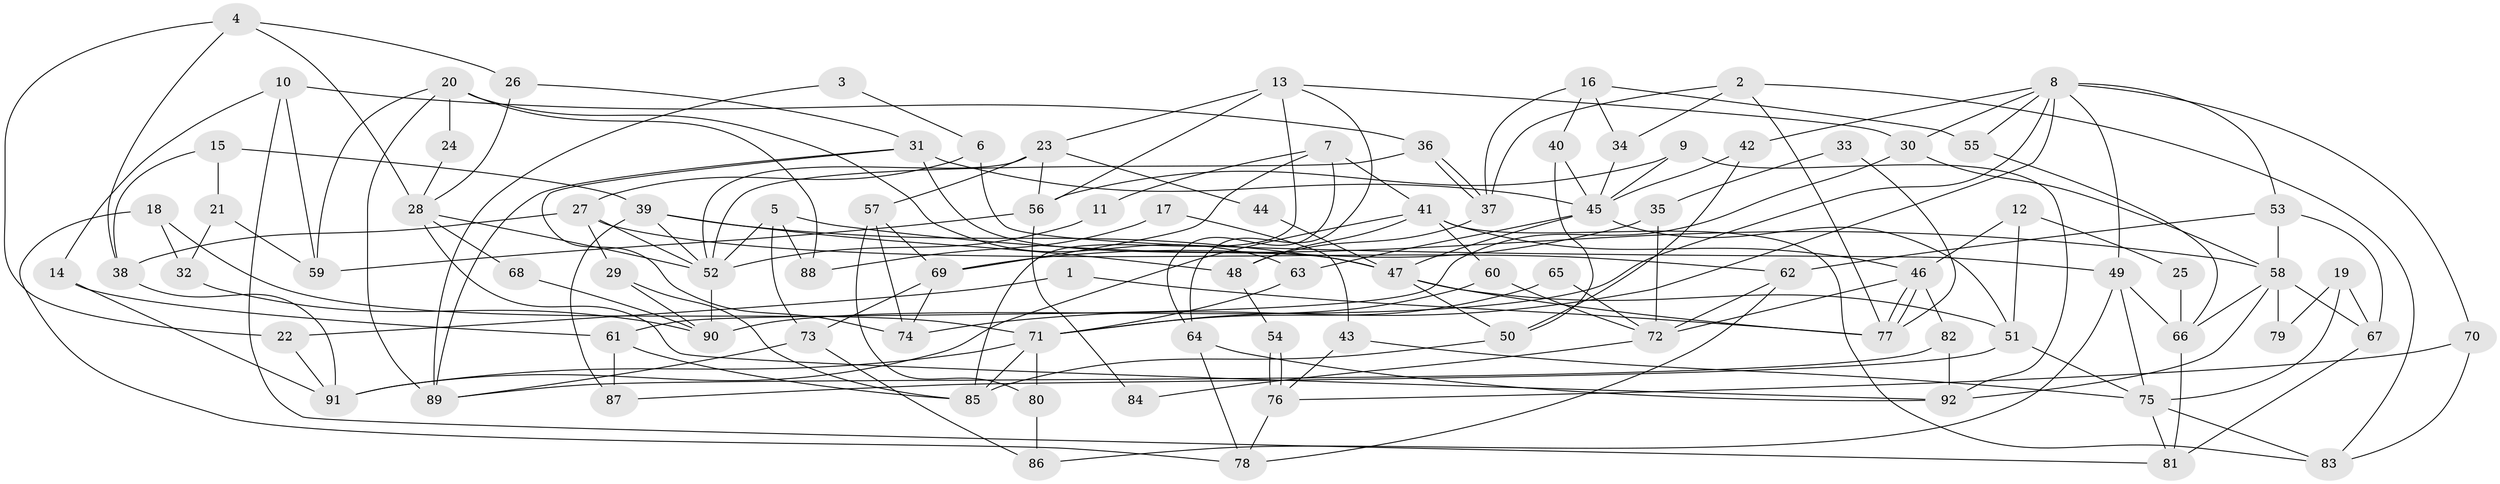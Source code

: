 // coarse degree distribution, {3: 0.1111111111111111, 6: 0.25925925925925924, 10: 0.18518518518518517, 13: 0.037037037037037035, 15: 0.037037037037037035, 9: 0.037037037037037035, 12: 0.037037037037037035, 8: 0.037037037037037035, 7: 0.07407407407407407, 5: 0.07407407407407407, 2: 0.1111111111111111}
// Generated by graph-tools (version 1.1) at 2025/18/03/04/25 18:18:36]
// undirected, 92 vertices, 184 edges
graph export_dot {
graph [start="1"]
  node [color=gray90,style=filled];
  1;
  2;
  3;
  4;
  5;
  6;
  7;
  8;
  9;
  10;
  11;
  12;
  13;
  14;
  15;
  16;
  17;
  18;
  19;
  20;
  21;
  22;
  23;
  24;
  25;
  26;
  27;
  28;
  29;
  30;
  31;
  32;
  33;
  34;
  35;
  36;
  37;
  38;
  39;
  40;
  41;
  42;
  43;
  44;
  45;
  46;
  47;
  48;
  49;
  50;
  51;
  52;
  53;
  54;
  55;
  56;
  57;
  58;
  59;
  60;
  61;
  62;
  63;
  64;
  65;
  66;
  67;
  68;
  69;
  70;
  71;
  72;
  73;
  74;
  75;
  76;
  77;
  78;
  79;
  80;
  81;
  82;
  83;
  84;
  85;
  86;
  87;
  88;
  89;
  90;
  91;
  92;
  1 -- 22;
  1 -- 77;
  2 -- 34;
  2 -- 77;
  2 -- 37;
  2 -- 83;
  3 -- 89;
  3 -- 6;
  4 -- 28;
  4 -- 38;
  4 -- 22;
  4 -- 26;
  5 -- 73;
  5 -- 52;
  5 -- 58;
  5 -- 88;
  6 -- 49;
  6 -- 27;
  7 -- 41;
  7 -- 69;
  7 -- 11;
  7 -- 64;
  8 -- 90;
  8 -- 30;
  8 -- 42;
  8 -- 49;
  8 -- 53;
  8 -- 55;
  8 -- 70;
  8 -- 74;
  9 -- 45;
  9 -- 92;
  9 -- 56;
  10 -- 81;
  10 -- 36;
  10 -- 14;
  10 -- 59;
  11 -- 52;
  12 -- 46;
  12 -- 51;
  12 -- 25;
  13 -- 56;
  13 -- 23;
  13 -- 30;
  13 -- 64;
  13 -- 85;
  14 -- 61;
  14 -- 91;
  15 -- 39;
  15 -- 21;
  15 -- 38;
  16 -- 37;
  16 -- 40;
  16 -- 34;
  16 -- 55;
  17 -- 43;
  17 -- 88;
  18 -- 78;
  18 -- 71;
  18 -- 32;
  19 -- 75;
  19 -- 67;
  19 -- 79;
  20 -- 63;
  20 -- 59;
  20 -- 24;
  20 -- 88;
  20 -- 89;
  21 -- 59;
  21 -- 32;
  22 -- 91;
  23 -- 57;
  23 -- 52;
  23 -- 44;
  23 -- 56;
  24 -- 28;
  25 -- 66;
  26 -- 28;
  26 -- 31;
  27 -- 38;
  27 -- 62;
  27 -- 29;
  27 -- 52;
  28 -- 92;
  28 -- 52;
  28 -- 68;
  29 -- 85;
  29 -- 90;
  30 -- 61;
  30 -- 58;
  31 -- 89;
  31 -- 45;
  31 -- 47;
  31 -- 74;
  32 -- 90;
  33 -- 77;
  33 -- 35;
  34 -- 45;
  35 -- 69;
  35 -- 72;
  36 -- 52;
  36 -- 37;
  36 -- 37;
  37 -- 48;
  38 -- 91;
  39 -- 48;
  39 -- 47;
  39 -- 52;
  39 -- 87;
  40 -- 50;
  40 -- 45;
  41 -- 60;
  41 -- 83;
  41 -- 46;
  41 -- 48;
  41 -- 91;
  42 -- 45;
  42 -- 50;
  43 -- 76;
  43 -- 75;
  44 -- 47;
  45 -- 47;
  45 -- 51;
  45 -- 63;
  46 -- 77;
  46 -- 77;
  46 -- 72;
  46 -- 82;
  47 -- 51;
  47 -- 50;
  47 -- 77;
  48 -- 54;
  49 -- 66;
  49 -- 75;
  49 -- 86;
  50 -- 85;
  51 -- 75;
  51 -- 87;
  52 -- 90;
  53 -- 58;
  53 -- 62;
  53 -- 67;
  54 -- 76;
  54 -- 76;
  55 -- 66;
  56 -- 59;
  56 -- 84;
  57 -- 80;
  57 -- 74;
  57 -- 69;
  58 -- 66;
  58 -- 67;
  58 -- 79;
  58 -- 92;
  60 -- 71;
  60 -- 72;
  61 -- 87;
  61 -- 85;
  62 -- 78;
  62 -- 72;
  63 -- 71;
  64 -- 78;
  64 -- 92;
  65 -- 71;
  65 -- 72;
  66 -- 81;
  67 -- 81;
  68 -- 90;
  69 -- 74;
  69 -- 73;
  70 -- 83;
  70 -- 76;
  71 -- 91;
  71 -- 85;
  71 -- 80;
  72 -- 84;
  73 -- 89;
  73 -- 86;
  75 -- 81;
  75 -- 83;
  76 -- 78;
  80 -- 86;
  82 -- 92;
  82 -- 89;
}
